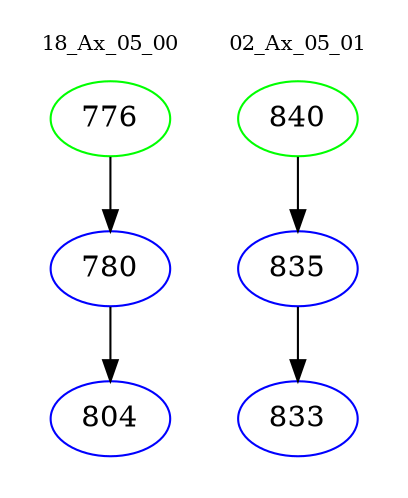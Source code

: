 digraph{
subgraph cluster_0 {
color = white
label = "18_Ax_05_00";
fontsize=10;
T0_776 [label="776", color="green"]
T0_776 -> T0_780 [color="black"]
T0_780 [label="780", color="blue"]
T0_780 -> T0_804 [color="black"]
T0_804 [label="804", color="blue"]
}
subgraph cluster_1 {
color = white
label = "02_Ax_05_01";
fontsize=10;
T1_840 [label="840", color="green"]
T1_840 -> T1_835 [color="black"]
T1_835 [label="835", color="blue"]
T1_835 -> T1_833 [color="black"]
T1_833 [label="833", color="blue"]
}
}
